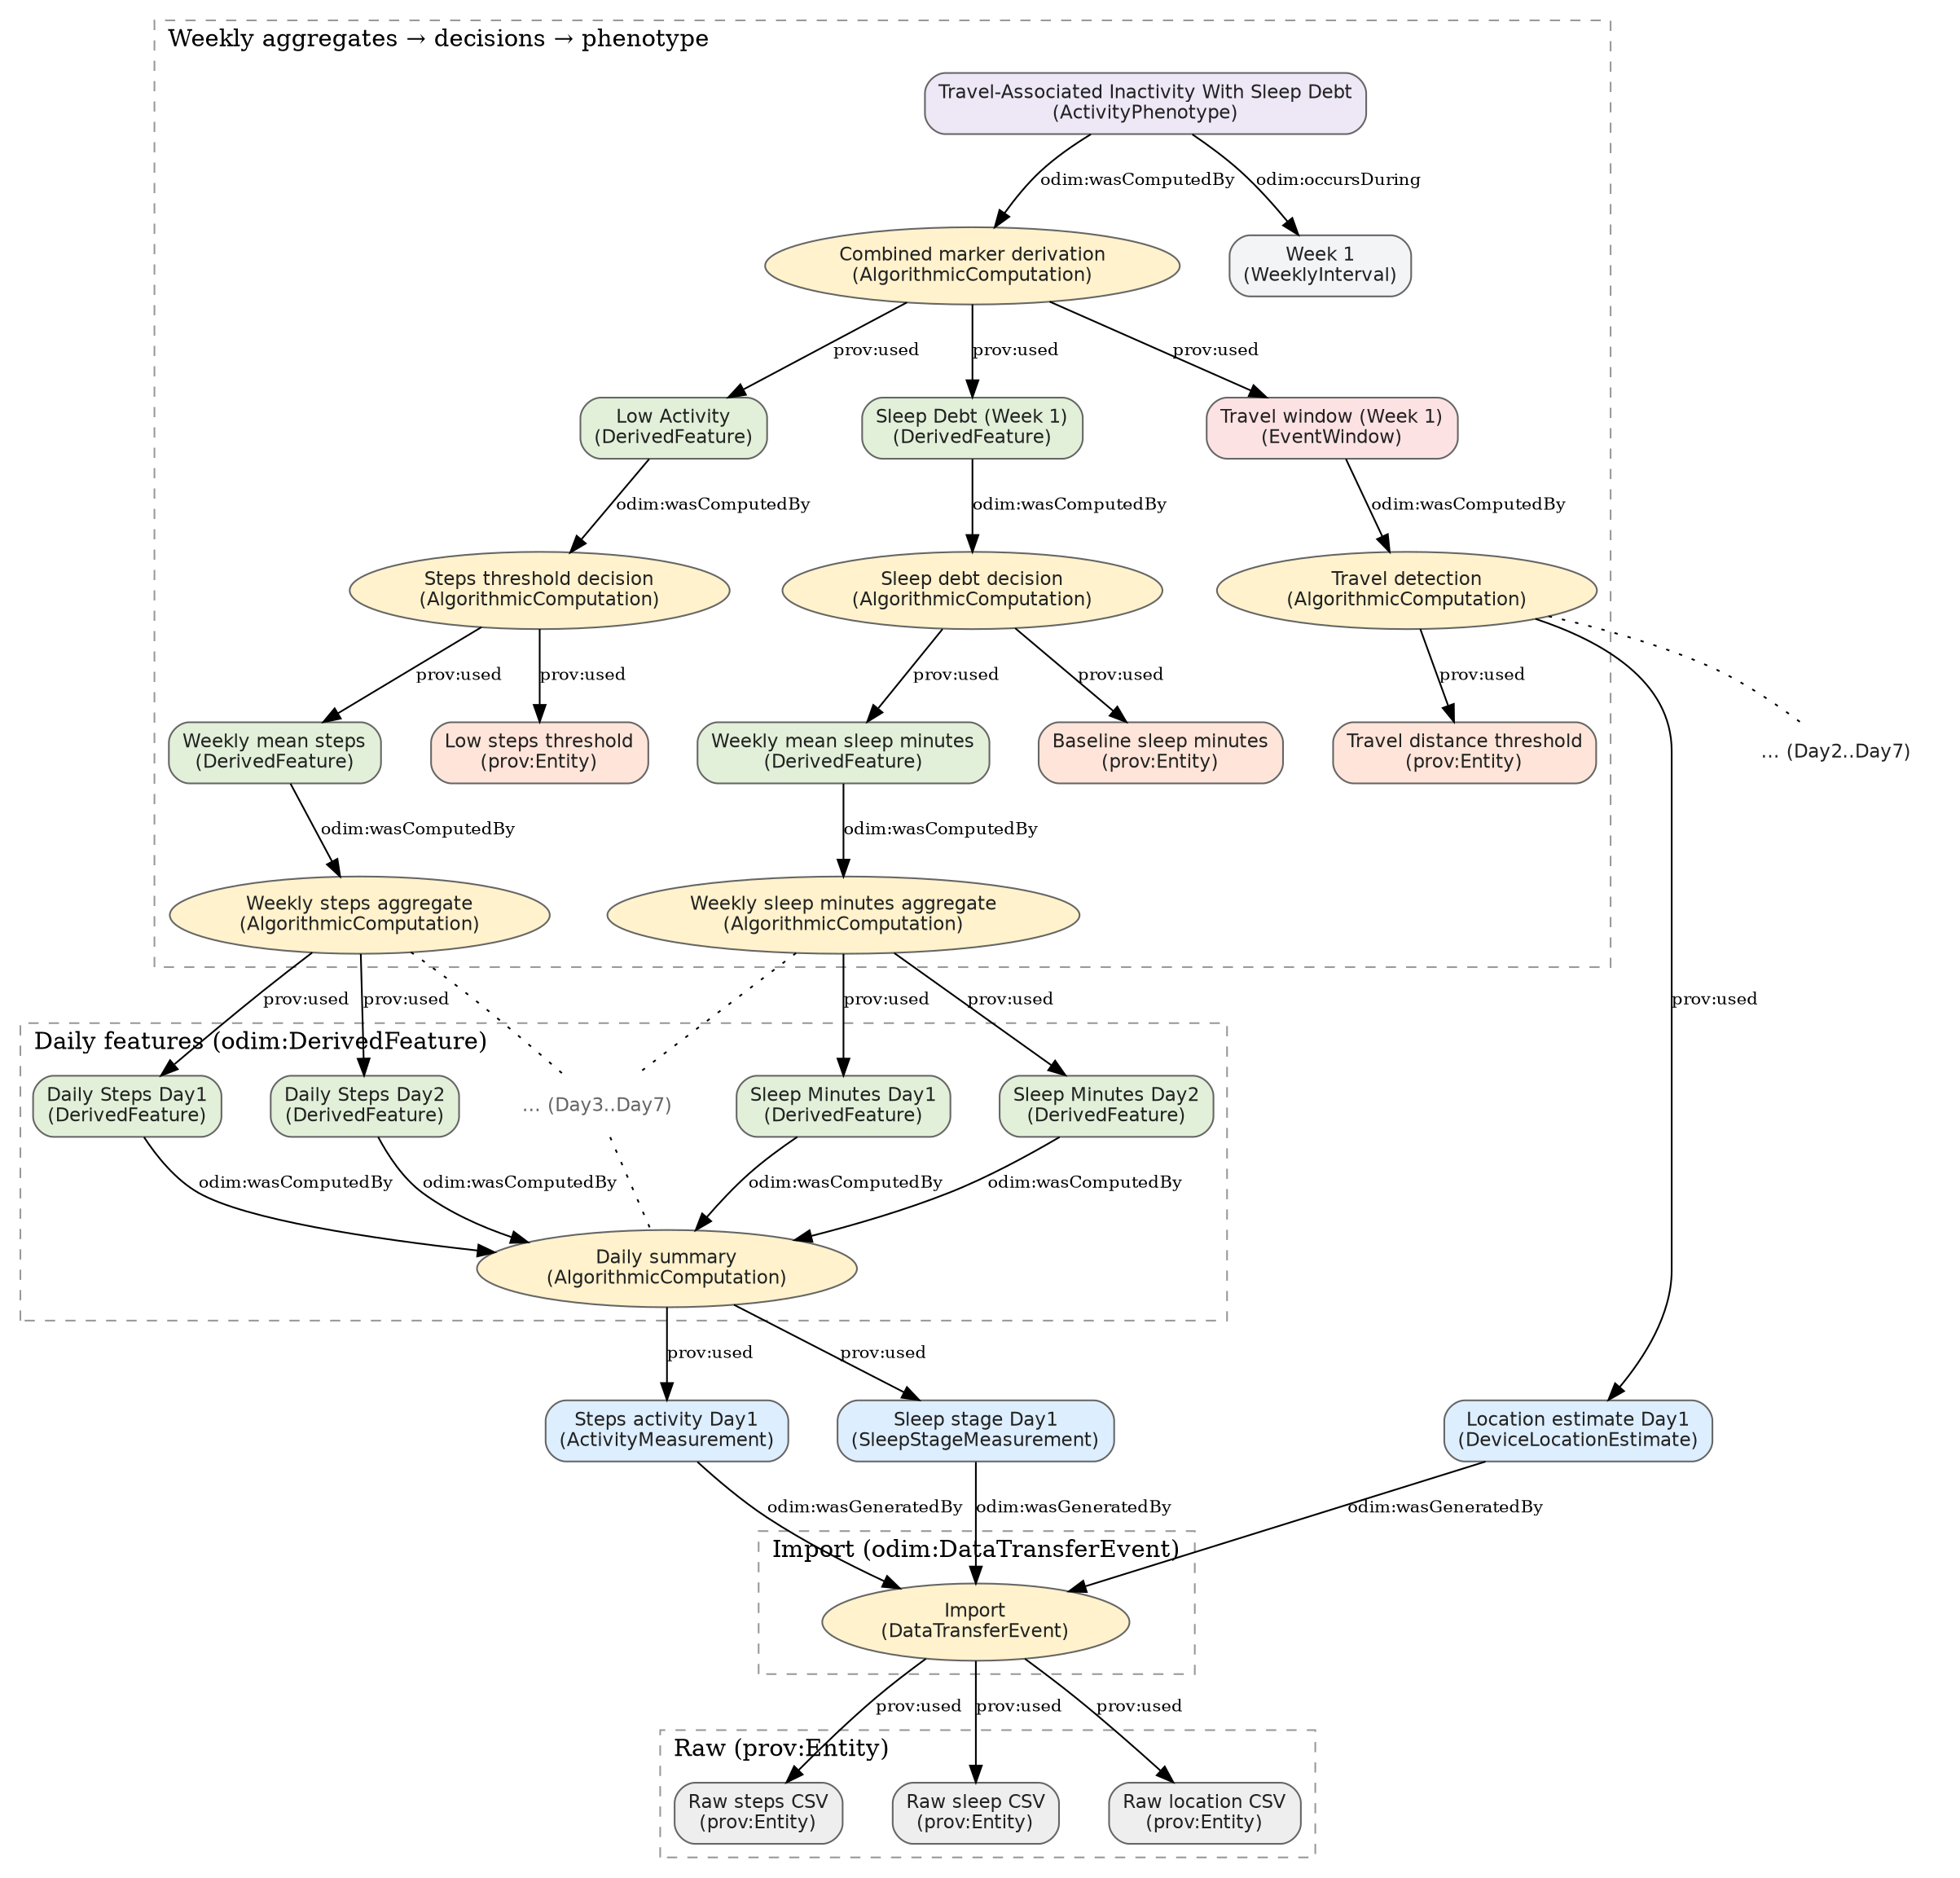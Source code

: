 digraph DemoFlow {
  rankdir=TB;
  splines=true;
  nodesep=0.4;
  ranksep=0.6;

  // Default node styles
  node [fontname="Helvetica", fontsize=11, style="rounded,filled", color="#666666", fontcolor="#222222", fillcolor="white", penwidth=1.0];

  // Legend removed for presentation clarity

  // Raw entities (prov:Entity)
  subgraph cluster_raw {
    label="Raw (prov:Entity)"; style=dashed; color=gray60; labelloc="t"; labeljust="l";
    RawSteps [label="Raw steps CSV\n(prov:Entity)", shape=box, fillcolor="#EEEEEE"];
    RawSleep [label="Raw sleep CSV\n(prov:Entity)", shape=box, fillcolor="#EEEEEE"];
    RawLoc   [label="Raw location CSV\n(prov:Entity)", shape=box, fillcolor="#EEEEEE"];
  }

  // Import activity
  subgraph cluster_import {
    label="Import (odim:DataTransferEvent)"; style=dashed; color=gray60; labelloc="t"; labeljust="l";
    Import [label="Import\n(DataTransferEvent)", shape=ellipse, fillcolor="#FFF2CC"];
  }

  // Observations (entities)
  subgraph cluster_obs {
    label=""; style=invis; color=gray60;
    ObsSteps [label="Steps activity Day1\n(ActivityMeasurement)", shape=box, fillcolor="#DDEEFF"];
    ObsSleep [label="Sleep stage Day1\n(SleepStageMeasurement)", shape=box, fillcolor="#DDEEFF"];
    ObsLoc   [label="Location estimate Day1\n(DeviceLocationEstimate)", shape=box, fillcolor="#DDEEFF"];
    ObsDots  [label="… (Day2..Day7)", shape=plaintext];
  }

  // Daily computation + features (steps + sleep minutes)
  subgraph cluster_daily {
    label="Daily features (odim:DerivedFeature)"; style=dashed; color=gray60; labelloc="t"; labeljust="l";
    DailyComp [label="Daily summary\n(AlgorithmicComputation)", shape=ellipse, fillcolor="#FFF2CC"];
    F1 [label="Daily Steps Day1\n(DerivedFeature)", shape=box, fillcolor="#E2F0D9"];
    F2 [label="Daily Steps Day2\n(DerivedFeature)", shape=box, fillcolor="#E2F0D9"];
    FDots [label="… (Day3..Day7)", shape=plaintext, color="#888888", fontcolor="#666666"];
    SQ1 [label="Sleep Minutes Day1\n(DerivedFeature)", shape=box, fillcolor="#E2F0D9"];
    SQ2 [label="Sleep Minutes Day2\n(DerivedFeature)", shape=box, fillcolor="#E2F0D9"];
  }

  // Weekly aggregation + decisions + combined phenotype
  subgraph cluster_weekly {
    label="Weekly aggregates → decisions → phenotype"; style=dashed; color=gray60; labelloc="t"; labeljust="l";
    WeeklySteps [label="Weekly steps aggregate\n(AlgorithmicComputation)", shape=ellipse, fillcolor="#FFF2CC"];
    MeanSteps [label="Weekly mean steps\n(DerivedFeature)", shape=box, fillcolor="#E2F0D9"];
    Thresh [label="Low steps threshold\n(prov:Entity)", shape=box, fillcolor="#FFE5D9"];
    StepsDecision [label="Steps threshold decision\n(AlgorithmicComputation)", shape=ellipse, fillcolor="#FFF2CC"];
    Marker [label="Low Activity\n(DerivedFeature)", shape=box, style="rounded,filled", fillcolor="#E2F0D9"];

    WeeklySleep [label="Weekly sleep minutes aggregate\n(AlgorithmicComputation)", shape=ellipse, fillcolor="#FFF2CC"];
    MeanSleep [label="Weekly mean sleep minutes\n(DerivedFeature)", shape=box, fillcolor="#E2F0D9"];
    SleepBaseline [label="Baseline sleep minutes\n(prov:Entity)", shape=box, fillcolor="#FFE5D9"];
    SleepDebtDecision [label="Sleep debt decision\n(AlgorithmicComputation)", shape=ellipse, fillcolor="#FFF2CC"];
    SleepDebt [label="Sleep Debt (Week 1)\n(DerivedFeature)", shape=box, fillcolor="#E2F0D9"];

    Combine [label="Combined marker derivation\n(AlgorithmicComputation)", shape=ellipse, fillcolor="#FFF2CC"];
    Phenotype [label="Travel-Associated Inactivity With Sleep Debt\n(ActivityPhenotype)", shape=box, style="rounded,filled", fillcolor="#EDE7F6"];
    Week [label="Week 1\n(WeeklyInterval)", shape=box, fillcolor="#F3F4F6"];

    // Travel detection elements placed within weekly cluster
    TravelDetect [label="Travel detection\n(AlgorithmicComputation)", shape=ellipse, fillcolor="#FFF2CC"];
    TravelWin [label="Travel window (Week 1)\n(EventWindow)", shape=box, fillcolor="#FDE2E4"];
    TravelThresh [label="Travel distance threshold\n(prov:Entity)", shape=box, fillcolor="#FFE5D9"];
  }

  // Edges with exact predicates
  // Import used raw files (prov:used: Activity -> Entity)
  Import -> RawSteps [label="prov:used", fontsize=10];
  Import -> RawSleep [label="prov:used", fontsize=10];
  Import -> RawLoc   [label="prov:used", fontsize=10];

  // Observations were generated by Import (odim:wasGeneratedBy: Entity -> Activity)
  ObsSteps -> Import [label="odim:wasGeneratedBy", fontsize=10];
  ObsSleep -> Import [label="odim:wasGeneratedBy", fontsize=10];
  ObsLoc   -> Import [label="odim:wasGeneratedBy", fontsize=10];
  {rank=same; ObsSteps; ObsSleep; ObsLoc;}

  // Daily computation used observations (prov:used)
  DailyComp -> ObsSteps [label="prov:used", fontsize=10];
  DailyComp -> ObsSleep [label="prov:used", fontsize=10];

  // Travel detection from location observations (nodes defined in weekly cluster)
  TravelDetect -> ObsLoc [label="prov:used", fontsize=10];
  TravelDetect -> ObsDots [style=dotted, arrowhead=none];
  TravelDetect -> TravelThresh [label="prov:used", fontsize=10];
  TravelWin -> TravelDetect [label="odim:wasComputedBy", fontsize=10];

  // Daily features were computed by DailyComp (odim:wasComputedBy)
  F1 -> DailyComp [label="odim:wasComputedBy", fontsize=10];
  F2 -> DailyComp [label="odim:wasComputedBy", fontsize=10];
  SQ1 -> DailyComp [label="odim:wasComputedBy", fontsize=10];
  SQ2 -> DailyComp [label="odim:wasComputedBy", fontsize=10];
  FDots -> DailyComp [style=dotted, arrowhead=none];

  // Weekly steps aggregate and decision
  WeeklySteps -> F1 [label="prov:used", fontsize=10];
  WeeklySteps -> F2 [label="prov:used", fontsize=10];
  WeeklySteps -> FDots [style=dotted, arrowhead=none];
  MeanSteps -> WeeklySteps [label="odim:wasComputedBy", fontsize=10];
  StepsDecision -> MeanSteps [label="prov:used", fontsize=10];
  StepsDecision -> Thresh [label="prov:used", fontsize=10];
  Marker -> StepsDecision [label="odim:wasComputedBy", fontsize=10];

  // Weekly sleep minutes aggregate + sleep debt decision
  WeeklySleep -> SQ1 [label="prov:used", fontsize=10];
  WeeklySleep -> SQ2 [label="prov:used", fontsize=10];
  WeeklySleep -> FDots [style=dotted, arrowhead=none];
  MeanSleep -> WeeklySleep [label="odim:wasComputedBy", fontsize=10];
  SleepDebtDecision -> MeanSleep [label="prov:used", fontsize=10];
  SleepDebtDecision -> SleepBaseline [label="prov:used", fontsize=10];
  SleepDebt -> SleepDebtDecision [label="odim:wasComputedBy", fontsize=10];

  // Combined phenotype marker
  Combine -> Marker [label="prov:used", fontsize=10];
  Combine -> SleepDebt [label="prov:used", fontsize=10];
  Combine -> TravelWin [label="prov:used", fontsize=10];
  Phenotype -> Combine [label="odim:wasComputedBy", fontsize=10];
  Phenotype -> Week [label="odim:occursDuring", fontsize=10];
}
